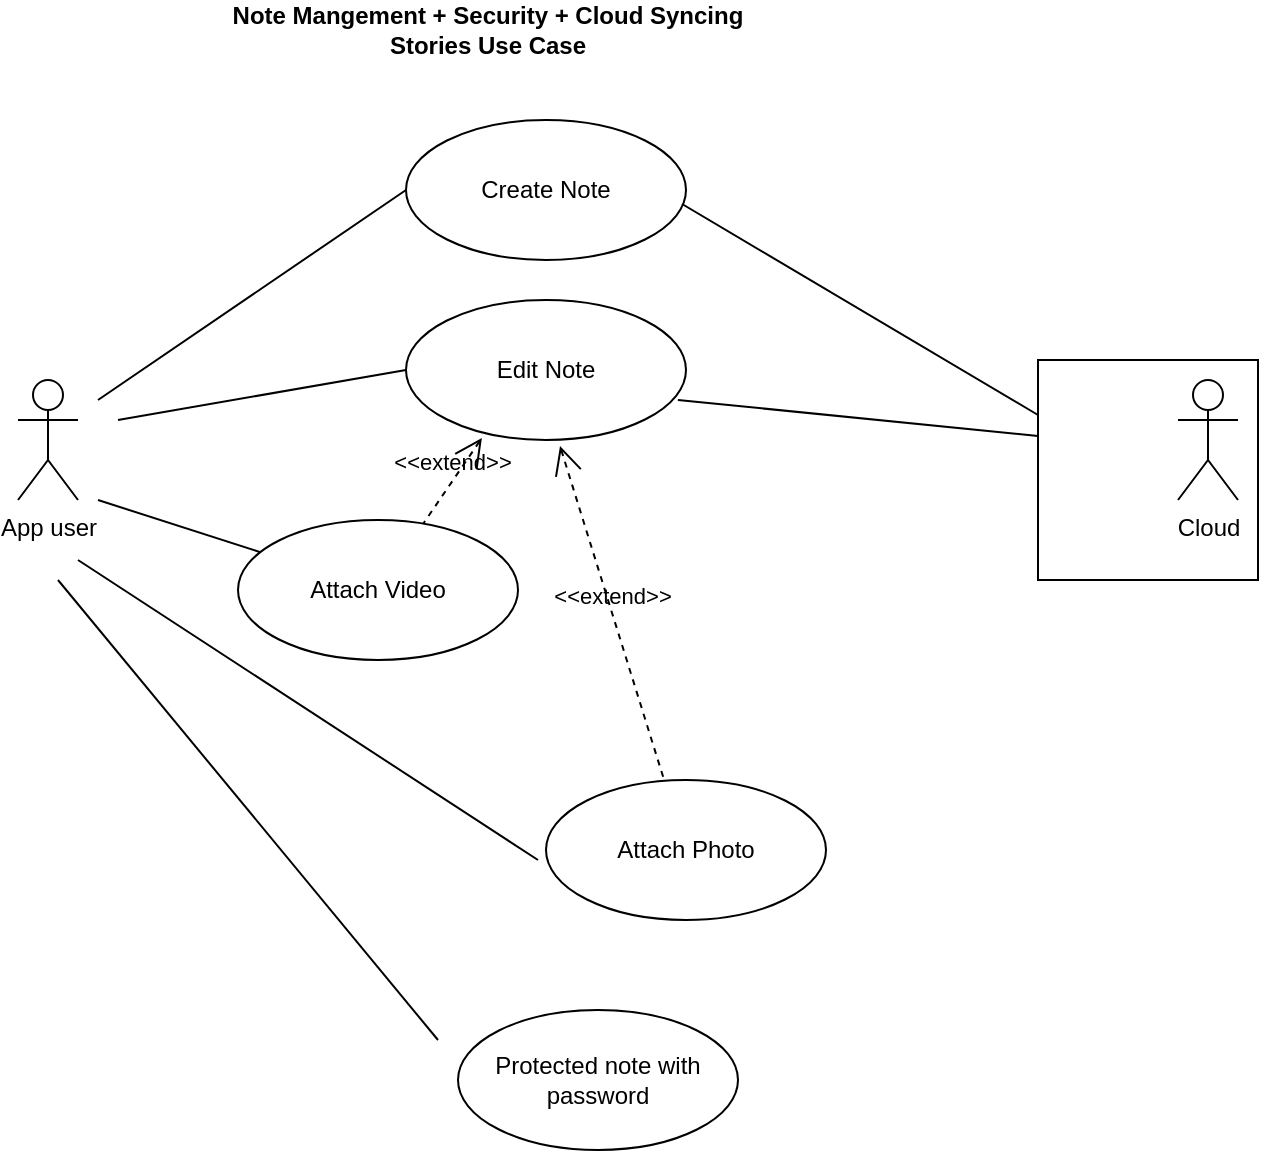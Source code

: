 <mxfile version="26.1.1">
  <diagram name="Page-1" id="Ei9mLafNE-xEWMCWq3rA">
    <mxGraphModel dx="1026" dy="650" grid="1" gridSize="10" guides="1" tooltips="1" connect="1" arrows="1" fold="1" page="1" pageScale="1" pageWidth="827" pageHeight="1169" math="0" shadow="0">
      <root>
        <mxCell id="0" />
        <mxCell id="1" parent="0" />
        <mxCell id="b6kLw9-brdgg4v87_PEM-16" value="" style="whiteSpace=wrap;html=1;aspect=fixed;" vertex="1" parent="1">
          <mxGeometry x="590" y="190" width="110" height="110" as="geometry" />
        </mxCell>
        <mxCell id="b6kLw9-brdgg4v87_PEM-1" value="App user" style="shape=umlActor;html=1;verticalLabelPosition=bottom;verticalAlign=top;align=center;" vertex="1" parent="1">
          <mxGeometry x="80" y="200" width="30" height="60" as="geometry" />
        </mxCell>
        <mxCell id="b6kLw9-brdgg4v87_PEM-2" value="Create Note" style="ellipse;whiteSpace=wrap;html=1;" vertex="1" parent="1">
          <mxGeometry x="274" y="70" width="140" height="70" as="geometry" />
        </mxCell>
        <mxCell id="b6kLw9-brdgg4v87_PEM-3" value="" style="edgeStyle=none;html=1;endArrow=none;verticalAlign=bottom;rounded=0;entryX=0;entryY=0.5;entryDx=0;entryDy=0;" edge="1" parent="1" target="b6kLw9-brdgg4v87_PEM-2">
          <mxGeometry width="160" relative="1" as="geometry">
            <mxPoint x="120" y="210" as="sourcePoint" />
            <mxPoint x="480" y="320" as="targetPoint" />
          </mxGeometry>
        </mxCell>
        <mxCell id="b6kLw9-brdgg4v87_PEM-4" value="Edit Note" style="ellipse;whiteSpace=wrap;html=1;" vertex="1" parent="1">
          <mxGeometry x="274" y="160" width="140" height="70" as="geometry" />
        </mxCell>
        <mxCell id="b6kLw9-brdgg4v87_PEM-5" value="Attach Video" style="ellipse;whiteSpace=wrap;html=1;" vertex="1" parent="1">
          <mxGeometry x="190" y="270" width="140" height="70" as="geometry" />
        </mxCell>
        <mxCell id="b6kLw9-brdgg4v87_PEM-6" value="Attach Photo" style="ellipse;whiteSpace=wrap;html=1;" vertex="1" parent="1">
          <mxGeometry x="344" y="400" width="140" height="70" as="geometry" />
        </mxCell>
        <mxCell id="b6kLw9-brdgg4v87_PEM-7" value="" style="edgeStyle=none;html=1;endArrow=none;verticalAlign=bottom;rounded=0;entryX=0;entryY=0.5;entryDx=0;entryDy=0;" edge="1" parent="1" target="b6kLw9-brdgg4v87_PEM-4">
          <mxGeometry width="160" relative="1" as="geometry">
            <mxPoint x="130" y="220" as="sourcePoint" />
            <mxPoint x="284" y="115" as="targetPoint" />
          </mxGeometry>
        </mxCell>
        <mxCell id="b6kLw9-brdgg4v87_PEM-8" value="&amp;lt;&amp;lt;extend&amp;gt;&amp;gt;" style="edgeStyle=none;html=1;startArrow=open;endArrow=none;startSize=12;verticalAlign=bottom;dashed=1;labelBackgroundColor=none;rounded=0;exitX=0.55;exitY=1.043;exitDx=0;exitDy=0;exitPerimeter=0;" edge="1" parent="1" source="b6kLw9-brdgg4v87_PEM-4" target="b6kLw9-brdgg4v87_PEM-6">
          <mxGeometry width="160" relative="1" as="geometry">
            <mxPoint x="320" y="320" as="sourcePoint" />
            <mxPoint x="480" y="320" as="targetPoint" />
          </mxGeometry>
        </mxCell>
        <mxCell id="b6kLw9-brdgg4v87_PEM-9" value="&amp;lt;&amp;lt;extend&amp;gt;&amp;gt;" style="edgeStyle=none;html=1;startArrow=open;endArrow=none;startSize=12;verticalAlign=bottom;dashed=1;labelBackgroundColor=none;rounded=0;exitX=0.271;exitY=0.986;exitDx=0;exitDy=0;exitPerimeter=0;" edge="1" parent="1" source="b6kLw9-brdgg4v87_PEM-4" target="b6kLw9-brdgg4v87_PEM-5">
          <mxGeometry width="160" relative="1" as="geometry">
            <mxPoint x="361" y="243" as="sourcePoint" />
            <mxPoint x="355" y="450" as="targetPoint" />
          </mxGeometry>
        </mxCell>
        <mxCell id="b6kLw9-brdgg4v87_PEM-10" value="" style="edgeStyle=none;html=1;endArrow=none;verticalAlign=bottom;rounded=0;" edge="1" parent="1" target="b6kLw9-brdgg4v87_PEM-5">
          <mxGeometry width="160" relative="1" as="geometry">
            <mxPoint x="120" y="260" as="sourcePoint" />
            <mxPoint x="284" y="205" as="targetPoint" />
            <Array as="points" />
          </mxGeometry>
        </mxCell>
        <mxCell id="b6kLw9-brdgg4v87_PEM-11" value="" style="edgeStyle=none;html=1;endArrow=none;verticalAlign=bottom;rounded=0;" edge="1" parent="1">
          <mxGeometry width="160" relative="1" as="geometry">
            <mxPoint x="110" y="290" as="sourcePoint" />
            <mxPoint x="340" y="440" as="targetPoint" />
            <Array as="points" />
          </mxGeometry>
        </mxCell>
        <mxCell id="b6kLw9-brdgg4v87_PEM-12" value="Note Mangement + Security + Cloud Syncing Stories Use Case" style="text;html=1;align=center;verticalAlign=middle;whiteSpace=wrap;rounded=0;fontStyle=1" vertex="1" parent="1">
          <mxGeometry x="170" y="10" width="290" height="30" as="geometry" />
        </mxCell>
        <mxCell id="b6kLw9-brdgg4v87_PEM-13" value="Protected note with password" style="ellipse;whiteSpace=wrap;html=1;" vertex="1" parent="1">
          <mxGeometry x="300" y="515" width="140" height="70" as="geometry" />
        </mxCell>
        <mxCell id="b6kLw9-brdgg4v87_PEM-14" value="" style="edgeStyle=none;html=1;endArrow=none;verticalAlign=bottom;rounded=0;" edge="1" parent="1">
          <mxGeometry width="160" relative="1" as="geometry">
            <mxPoint x="100" y="300" as="sourcePoint" />
            <mxPoint x="290" y="530" as="targetPoint" />
            <Array as="points" />
          </mxGeometry>
        </mxCell>
        <mxCell id="b6kLw9-brdgg4v87_PEM-15" value="Cloud" style="shape=umlActor;verticalLabelPosition=bottom;verticalAlign=top;html=1;outlineConnect=0;" vertex="1" parent="1">
          <mxGeometry x="660" y="200" width="30" height="60" as="geometry" />
        </mxCell>
        <mxCell id="b6kLw9-brdgg4v87_PEM-18" value="" style="edgeStyle=none;html=1;endArrow=none;verticalAlign=bottom;rounded=0;entryX=0;entryY=0.25;entryDx=0;entryDy=0;exitX=0.986;exitY=0.6;exitDx=0;exitDy=0;exitPerimeter=0;" edge="1" parent="1" source="b6kLw9-brdgg4v87_PEM-2" target="b6kLw9-brdgg4v87_PEM-16">
          <mxGeometry width="160" relative="1" as="geometry">
            <mxPoint x="420" y="230" as="sourcePoint" />
            <mxPoint x="300" y="540" as="targetPoint" />
            <Array as="points" />
          </mxGeometry>
        </mxCell>
        <mxCell id="b6kLw9-brdgg4v87_PEM-19" value="" style="edgeStyle=none;html=1;endArrow=none;verticalAlign=bottom;rounded=0;exitX=0.971;exitY=0.714;exitDx=0;exitDy=0;exitPerimeter=0;" edge="1" parent="1" source="b6kLw9-brdgg4v87_PEM-4">
          <mxGeometry width="160" relative="1" as="geometry">
            <mxPoint x="422" y="122" as="sourcePoint" />
            <mxPoint x="590" y="228" as="targetPoint" />
            <Array as="points" />
          </mxGeometry>
        </mxCell>
      </root>
    </mxGraphModel>
  </diagram>
</mxfile>
